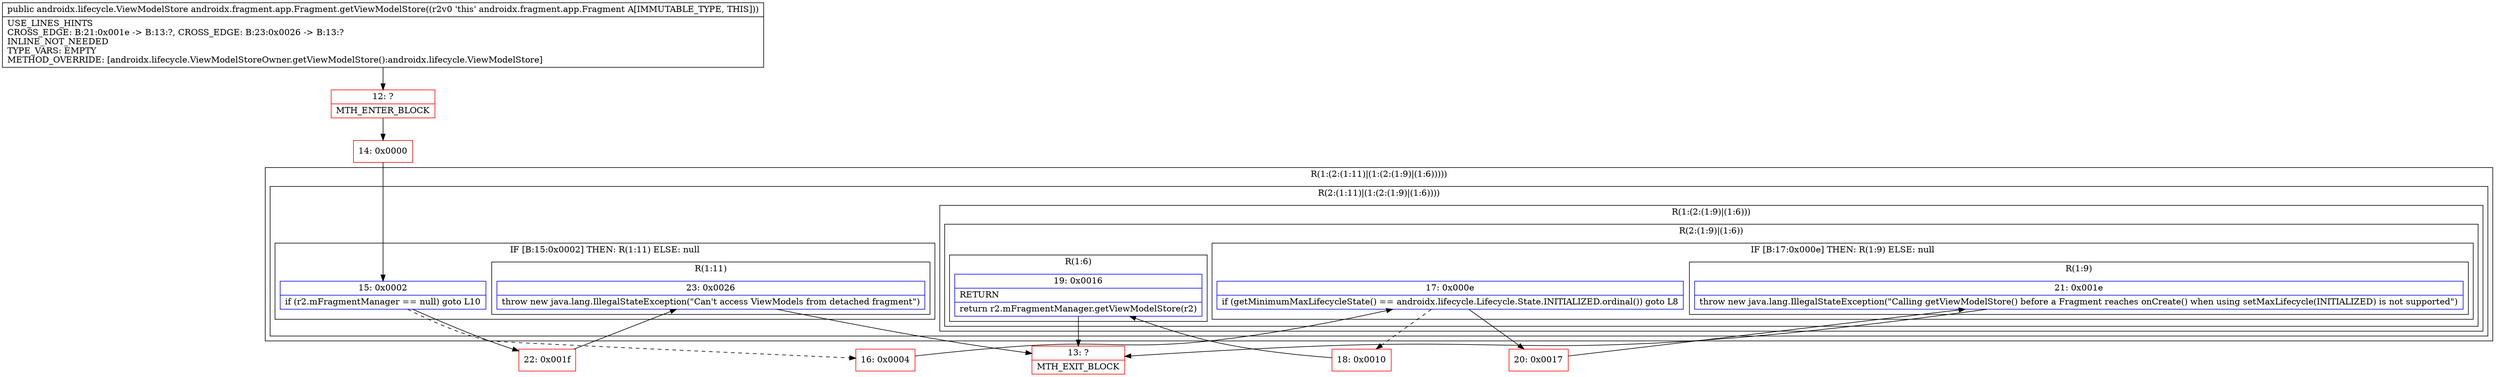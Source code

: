 digraph "CFG forandroidx.fragment.app.Fragment.getViewModelStore()Landroidx\/lifecycle\/ViewModelStore;" {
subgraph cluster_Region_2083324672 {
label = "R(1:(2:(1:11)|(1:(2:(1:9)|(1:6)))))";
node [shape=record,color=blue];
subgraph cluster_Region_360573817 {
label = "R(2:(1:11)|(1:(2:(1:9)|(1:6))))";
node [shape=record,color=blue];
subgraph cluster_IfRegion_1663613726 {
label = "IF [B:15:0x0002] THEN: R(1:11) ELSE: null";
node [shape=record,color=blue];
Node_15 [shape=record,label="{15\:\ 0x0002|if (r2.mFragmentManager == null) goto L10\l}"];
subgraph cluster_Region_1997361851 {
label = "R(1:11)";
node [shape=record,color=blue];
Node_23 [shape=record,label="{23\:\ 0x0026|throw new java.lang.IllegalStateException(\"Can't access ViewModels from detached fragment\")\l}"];
}
}
subgraph cluster_Region_1663859289 {
label = "R(1:(2:(1:9)|(1:6)))";
node [shape=record,color=blue];
subgraph cluster_Region_435184486 {
label = "R(2:(1:9)|(1:6))";
node [shape=record,color=blue];
subgraph cluster_IfRegion_1059511053 {
label = "IF [B:17:0x000e] THEN: R(1:9) ELSE: null";
node [shape=record,color=blue];
Node_17 [shape=record,label="{17\:\ 0x000e|if (getMinimumMaxLifecycleState() == androidx.lifecycle.Lifecycle.State.INITIALIZED.ordinal()) goto L8\l}"];
subgraph cluster_Region_572772056 {
label = "R(1:9)";
node [shape=record,color=blue];
Node_21 [shape=record,label="{21\:\ 0x001e|throw new java.lang.IllegalStateException(\"Calling getViewModelStore() before a Fragment reaches onCreate() when using setMaxLifecycle(INITIALIZED) is not supported\")\l}"];
}
}
subgraph cluster_Region_576558711 {
label = "R(1:6)";
node [shape=record,color=blue];
Node_19 [shape=record,label="{19\:\ 0x0016|RETURN\l|return r2.mFragmentManager.getViewModelStore(r2)\l}"];
}
}
}
}
}
Node_12 [shape=record,color=red,label="{12\:\ ?|MTH_ENTER_BLOCK\l}"];
Node_14 [shape=record,color=red,label="{14\:\ 0x0000}"];
Node_16 [shape=record,color=red,label="{16\:\ 0x0004}"];
Node_18 [shape=record,color=red,label="{18\:\ 0x0010}"];
Node_13 [shape=record,color=red,label="{13\:\ ?|MTH_EXIT_BLOCK\l}"];
Node_20 [shape=record,color=red,label="{20\:\ 0x0017}"];
Node_22 [shape=record,color=red,label="{22\:\ 0x001f}"];
MethodNode[shape=record,label="{public androidx.lifecycle.ViewModelStore androidx.fragment.app.Fragment.getViewModelStore((r2v0 'this' androidx.fragment.app.Fragment A[IMMUTABLE_TYPE, THIS]))  | USE_LINES_HINTS\lCROSS_EDGE: B:21:0x001e \-\> B:13:?, CROSS_EDGE: B:23:0x0026 \-\> B:13:?\lINLINE_NOT_NEEDED\lTYPE_VARS: EMPTY\lMETHOD_OVERRIDE: [androidx.lifecycle.ViewModelStoreOwner.getViewModelStore():androidx.lifecycle.ViewModelStore]\l}"];
MethodNode -> Node_12;Node_15 -> Node_16[style=dashed];
Node_15 -> Node_22;
Node_23 -> Node_13;
Node_17 -> Node_18[style=dashed];
Node_17 -> Node_20;
Node_21 -> Node_13;
Node_19 -> Node_13;
Node_12 -> Node_14;
Node_14 -> Node_15;
Node_16 -> Node_17;
Node_18 -> Node_19;
Node_20 -> Node_21;
Node_22 -> Node_23;
}

